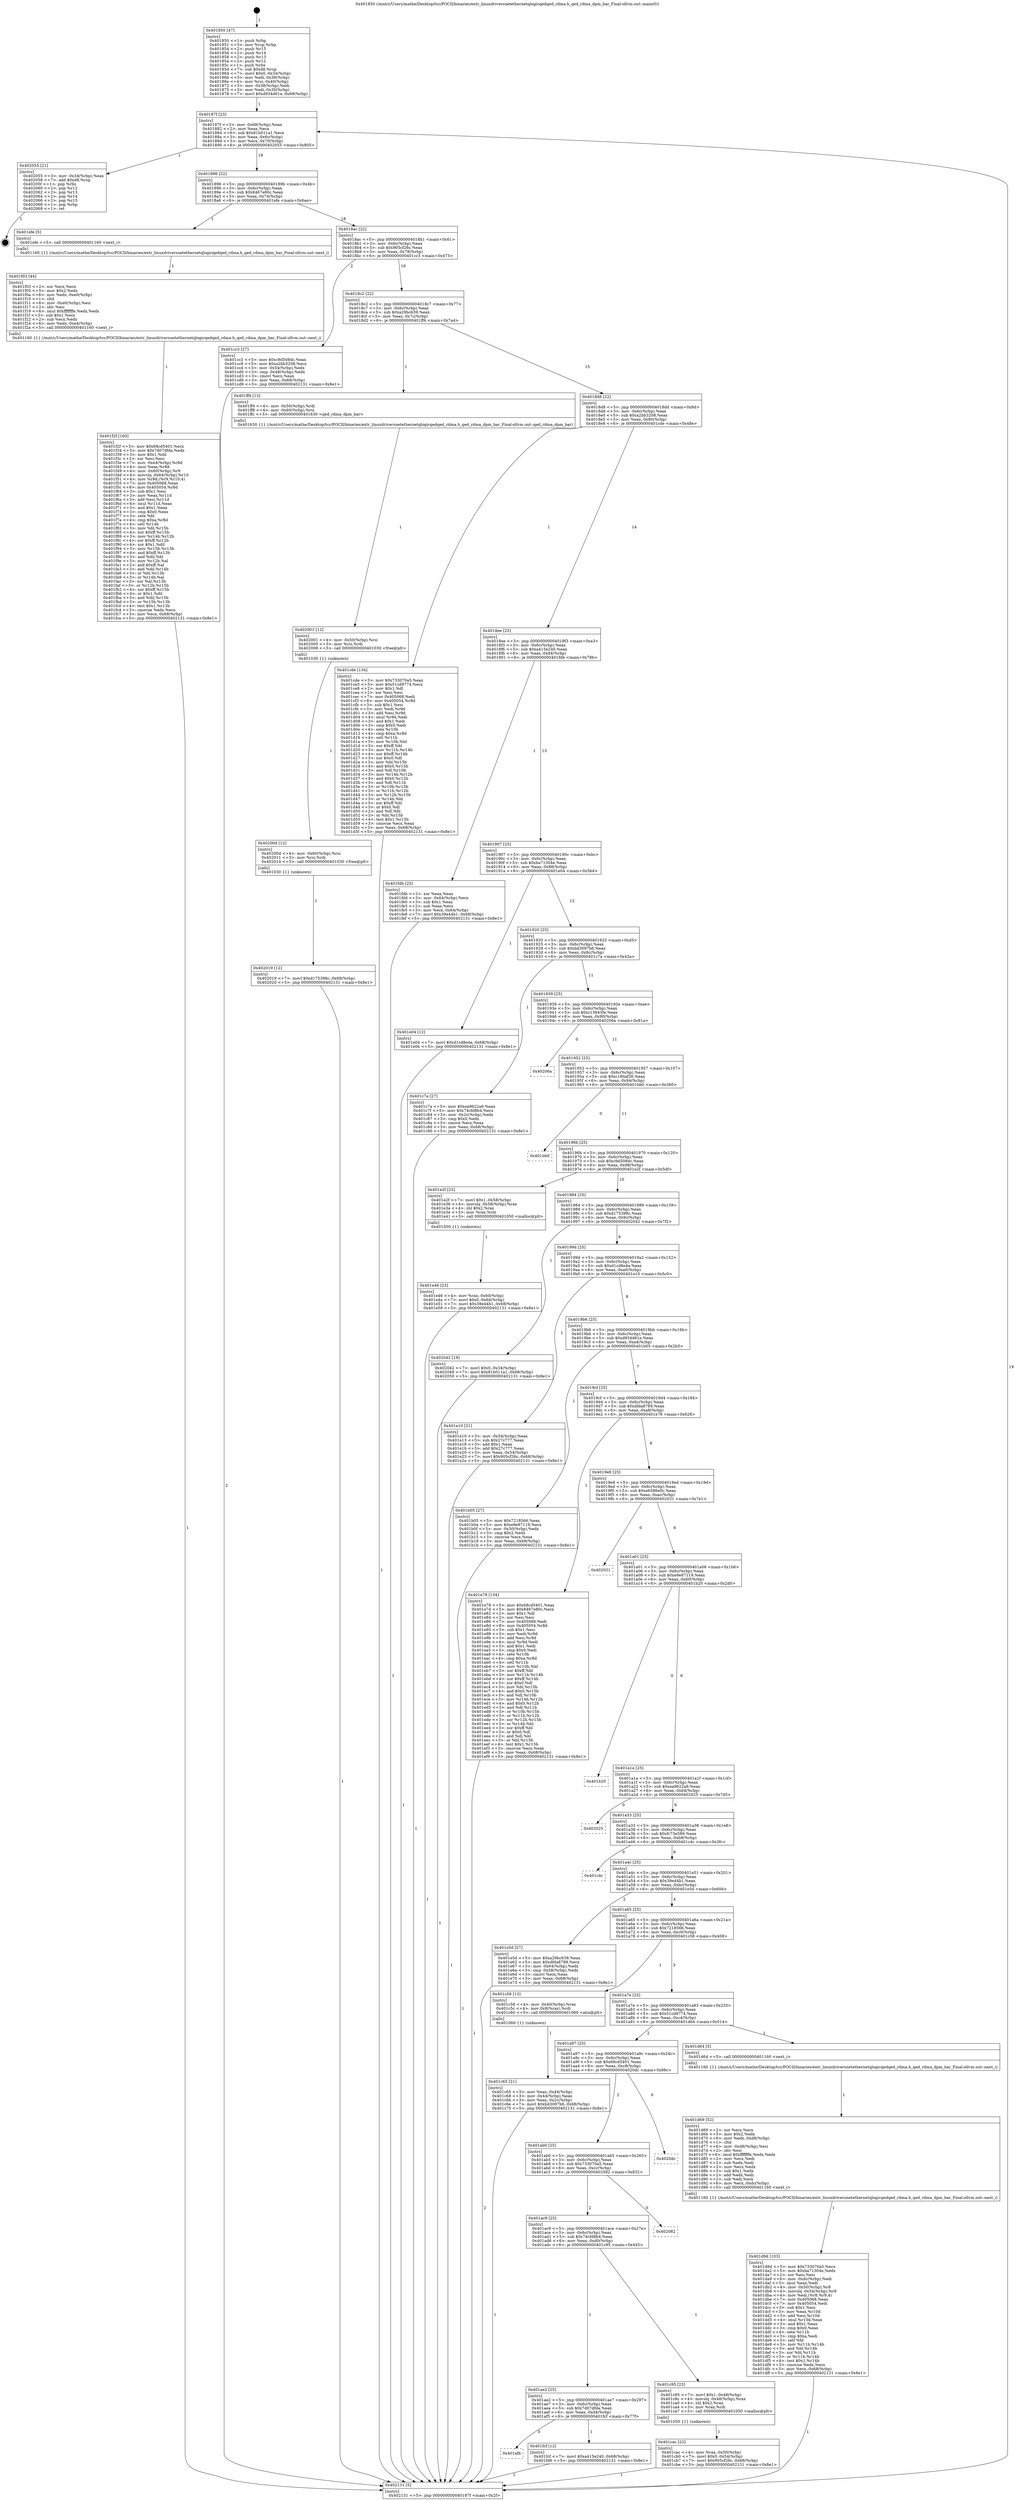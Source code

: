 digraph "0x401850" {
  label = "0x401850 (/mnt/c/Users/mathe/Desktop/tcc/POCII/binaries/extr_linuxdriversnetethernetqlogicqedqed_rdma.h_qed_rdma_dpm_bar_Final-ollvm.out::main(0))"
  labelloc = "t"
  node[shape=record]

  Entry [label="",width=0.3,height=0.3,shape=circle,fillcolor=black,style=filled]
  "0x40187f" [label="{
     0x40187f [23]\l
     | [instrs]\l
     &nbsp;&nbsp;0x40187f \<+3\>: mov -0x68(%rbp),%eax\l
     &nbsp;&nbsp;0x401882 \<+2\>: mov %eax,%ecx\l
     &nbsp;&nbsp;0x401884 \<+6\>: sub $0x81b011a1,%ecx\l
     &nbsp;&nbsp;0x40188a \<+3\>: mov %eax,-0x6c(%rbp)\l
     &nbsp;&nbsp;0x40188d \<+3\>: mov %ecx,-0x70(%rbp)\l
     &nbsp;&nbsp;0x401890 \<+6\>: je 0000000000402055 \<main+0x805\>\l
  }"]
  "0x402055" [label="{
     0x402055 [21]\l
     | [instrs]\l
     &nbsp;&nbsp;0x402055 \<+3\>: mov -0x34(%rbp),%eax\l
     &nbsp;&nbsp;0x402058 \<+7\>: add $0xd8,%rsp\l
     &nbsp;&nbsp;0x40205f \<+1\>: pop %rbx\l
     &nbsp;&nbsp;0x402060 \<+2\>: pop %r12\l
     &nbsp;&nbsp;0x402062 \<+2\>: pop %r13\l
     &nbsp;&nbsp;0x402064 \<+2\>: pop %r14\l
     &nbsp;&nbsp;0x402066 \<+2\>: pop %r15\l
     &nbsp;&nbsp;0x402068 \<+1\>: pop %rbp\l
     &nbsp;&nbsp;0x402069 \<+1\>: ret\l
  }"]
  "0x401896" [label="{
     0x401896 [22]\l
     | [instrs]\l
     &nbsp;&nbsp;0x401896 \<+5\>: jmp 000000000040189b \<main+0x4b\>\l
     &nbsp;&nbsp;0x40189b \<+3\>: mov -0x6c(%rbp),%eax\l
     &nbsp;&nbsp;0x40189e \<+5\>: sub $0x8467e80c,%eax\l
     &nbsp;&nbsp;0x4018a3 \<+3\>: mov %eax,-0x74(%rbp)\l
     &nbsp;&nbsp;0x4018a6 \<+6\>: je 0000000000401efe \<main+0x6ae\>\l
  }"]
  Exit [label="",width=0.3,height=0.3,shape=circle,fillcolor=black,style=filled,peripheries=2]
  "0x401efe" [label="{
     0x401efe [5]\l
     | [instrs]\l
     &nbsp;&nbsp;0x401efe \<+5\>: call 0000000000401160 \<next_i\>\l
     | [calls]\l
     &nbsp;&nbsp;0x401160 \{1\} (/mnt/c/Users/mathe/Desktop/tcc/POCII/binaries/extr_linuxdriversnetethernetqlogicqedqed_rdma.h_qed_rdma_dpm_bar_Final-ollvm.out::next_i)\l
  }"]
  "0x4018ac" [label="{
     0x4018ac [22]\l
     | [instrs]\l
     &nbsp;&nbsp;0x4018ac \<+5\>: jmp 00000000004018b1 \<main+0x61\>\l
     &nbsp;&nbsp;0x4018b1 \<+3\>: mov -0x6c(%rbp),%eax\l
     &nbsp;&nbsp;0x4018b4 \<+5\>: sub $0x905cf26c,%eax\l
     &nbsp;&nbsp;0x4018b9 \<+3\>: mov %eax,-0x78(%rbp)\l
     &nbsp;&nbsp;0x4018bc \<+6\>: je 0000000000401cc3 \<main+0x473\>\l
  }"]
  "0x402019" [label="{
     0x402019 [12]\l
     | [instrs]\l
     &nbsp;&nbsp;0x402019 \<+7\>: movl $0xd175398c,-0x68(%rbp)\l
     &nbsp;&nbsp;0x402020 \<+5\>: jmp 0000000000402131 \<main+0x8e1\>\l
  }"]
  "0x401cc3" [label="{
     0x401cc3 [27]\l
     | [instrs]\l
     &nbsp;&nbsp;0x401cc3 \<+5\>: mov $0xc9d508dc,%eax\l
     &nbsp;&nbsp;0x401cc8 \<+5\>: mov $0xa2bb3208,%ecx\l
     &nbsp;&nbsp;0x401ccd \<+3\>: mov -0x54(%rbp),%edx\l
     &nbsp;&nbsp;0x401cd0 \<+3\>: cmp -0x48(%rbp),%edx\l
     &nbsp;&nbsp;0x401cd3 \<+3\>: cmovl %ecx,%eax\l
     &nbsp;&nbsp;0x401cd6 \<+3\>: mov %eax,-0x68(%rbp)\l
     &nbsp;&nbsp;0x401cd9 \<+5\>: jmp 0000000000402131 \<main+0x8e1\>\l
  }"]
  "0x4018c2" [label="{
     0x4018c2 [22]\l
     | [instrs]\l
     &nbsp;&nbsp;0x4018c2 \<+5\>: jmp 00000000004018c7 \<main+0x77\>\l
     &nbsp;&nbsp;0x4018c7 \<+3\>: mov -0x6c(%rbp),%eax\l
     &nbsp;&nbsp;0x4018ca \<+5\>: sub $0xa29bc639,%eax\l
     &nbsp;&nbsp;0x4018cf \<+3\>: mov %eax,-0x7c(%rbp)\l
     &nbsp;&nbsp;0x4018d2 \<+6\>: je 0000000000401ff4 \<main+0x7a4\>\l
  }"]
  "0x40200d" [label="{
     0x40200d [12]\l
     | [instrs]\l
     &nbsp;&nbsp;0x40200d \<+4\>: mov -0x60(%rbp),%rsi\l
     &nbsp;&nbsp;0x402011 \<+3\>: mov %rsi,%rdi\l
     &nbsp;&nbsp;0x402014 \<+5\>: call 0000000000401030 \<free@plt\>\l
     | [calls]\l
     &nbsp;&nbsp;0x401030 \{1\} (unknown)\l
  }"]
  "0x401ff4" [label="{
     0x401ff4 [13]\l
     | [instrs]\l
     &nbsp;&nbsp;0x401ff4 \<+4\>: mov -0x50(%rbp),%rdi\l
     &nbsp;&nbsp;0x401ff8 \<+4\>: mov -0x60(%rbp),%rsi\l
     &nbsp;&nbsp;0x401ffc \<+5\>: call 0000000000401630 \<qed_rdma_dpm_bar\>\l
     | [calls]\l
     &nbsp;&nbsp;0x401630 \{1\} (/mnt/c/Users/mathe/Desktop/tcc/POCII/binaries/extr_linuxdriversnetethernetqlogicqedqed_rdma.h_qed_rdma_dpm_bar_Final-ollvm.out::qed_rdma_dpm_bar)\l
  }"]
  "0x4018d8" [label="{
     0x4018d8 [22]\l
     | [instrs]\l
     &nbsp;&nbsp;0x4018d8 \<+5\>: jmp 00000000004018dd \<main+0x8d\>\l
     &nbsp;&nbsp;0x4018dd \<+3\>: mov -0x6c(%rbp),%eax\l
     &nbsp;&nbsp;0x4018e0 \<+5\>: sub $0xa2bb3208,%eax\l
     &nbsp;&nbsp;0x4018e5 \<+3\>: mov %eax,-0x80(%rbp)\l
     &nbsp;&nbsp;0x4018e8 \<+6\>: je 0000000000401cde \<main+0x48e\>\l
  }"]
  "0x402001" [label="{
     0x402001 [12]\l
     | [instrs]\l
     &nbsp;&nbsp;0x402001 \<+4\>: mov -0x50(%rbp),%rsi\l
     &nbsp;&nbsp;0x402005 \<+3\>: mov %rsi,%rdi\l
     &nbsp;&nbsp;0x402008 \<+5\>: call 0000000000401030 \<free@plt\>\l
     | [calls]\l
     &nbsp;&nbsp;0x401030 \{1\} (unknown)\l
  }"]
  "0x401cde" [label="{
     0x401cde [134]\l
     | [instrs]\l
     &nbsp;&nbsp;0x401cde \<+5\>: mov $0x733070a5,%eax\l
     &nbsp;&nbsp;0x401ce3 \<+5\>: mov $0x51cd9774,%ecx\l
     &nbsp;&nbsp;0x401ce8 \<+2\>: mov $0x1,%dl\l
     &nbsp;&nbsp;0x401cea \<+2\>: xor %esi,%esi\l
     &nbsp;&nbsp;0x401cec \<+7\>: mov 0x405068,%edi\l
     &nbsp;&nbsp;0x401cf3 \<+8\>: mov 0x405054,%r8d\l
     &nbsp;&nbsp;0x401cfb \<+3\>: sub $0x1,%esi\l
     &nbsp;&nbsp;0x401cfe \<+3\>: mov %edi,%r9d\l
     &nbsp;&nbsp;0x401d01 \<+3\>: add %esi,%r9d\l
     &nbsp;&nbsp;0x401d04 \<+4\>: imul %r9d,%edi\l
     &nbsp;&nbsp;0x401d08 \<+3\>: and $0x1,%edi\l
     &nbsp;&nbsp;0x401d0b \<+3\>: cmp $0x0,%edi\l
     &nbsp;&nbsp;0x401d0e \<+4\>: sete %r10b\l
     &nbsp;&nbsp;0x401d12 \<+4\>: cmp $0xa,%r8d\l
     &nbsp;&nbsp;0x401d16 \<+4\>: setl %r11b\l
     &nbsp;&nbsp;0x401d1a \<+3\>: mov %r10b,%bl\l
     &nbsp;&nbsp;0x401d1d \<+3\>: xor $0xff,%bl\l
     &nbsp;&nbsp;0x401d20 \<+3\>: mov %r11b,%r14b\l
     &nbsp;&nbsp;0x401d23 \<+4\>: xor $0xff,%r14b\l
     &nbsp;&nbsp;0x401d27 \<+3\>: xor $0x0,%dl\l
     &nbsp;&nbsp;0x401d2a \<+3\>: mov %bl,%r15b\l
     &nbsp;&nbsp;0x401d2d \<+4\>: and $0x0,%r15b\l
     &nbsp;&nbsp;0x401d31 \<+3\>: and %dl,%r10b\l
     &nbsp;&nbsp;0x401d34 \<+3\>: mov %r14b,%r12b\l
     &nbsp;&nbsp;0x401d37 \<+4\>: and $0x0,%r12b\l
     &nbsp;&nbsp;0x401d3b \<+3\>: and %dl,%r11b\l
     &nbsp;&nbsp;0x401d3e \<+3\>: or %r10b,%r15b\l
     &nbsp;&nbsp;0x401d41 \<+3\>: or %r11b,%r12b\l
     &nbsp;&nbsp;0x401d44 \<+3\>: xor %r12b,%r15b\l
     &nbsp;&nbsp;0x401d47 \<+3\>: or %r14b,%bl\l
     &nbsp;&nbsp;0x401d4a \<+3\>: xor $0xff,%bl\l
     &nbsp;&nbsp;0x401d4d \<+3\>: or $0x0,%dl\l
     &nbsp;&nbsp;0x401d50 \<+2\>: and %dl,%bl\l
     &nbsp;&nbsp;0x401d52 \<+3\>: or %bl,%r15b\l
     &nbsp;&nbsp;0x401d55 \<+4\>: test $0x1,%r15b\l
     &nbsp;&nbsp;0x401d59 \<+3\>: cmovne %ecx,%eax\l
     &nbsp;&nbsp;0x401d5c \<+3\>: mov %eax,-0x68(%rbp)\l
     &nbsp;&nbsp;0x401d5f \<+5\>: jmp 0000000000402131 \<main+0x8e1\>\l
  }"]
  "0x4018ee" [label="{
     0x4018ee [25]\l
     | [instrs]\l
     &nbsp;&nbsp;0x4018ee \<+5\>: jmp 00000000004018f3 \<main+0xa3\>\l
     &nbsp;&nbsp;0x4018f3 \<+3\>: mov -0x6c(%rbp),%eax\l
     &nbsp;&nbsp;0x4018f6 \<+5\>: sub $0xa415e240,%eax\l
     &nbsp;&nbsp;0x4018fb \<+6\>: mov %eax,-0x84(%rbp)\l
     &nbsp;&nbsp;0x401901 \<+6\>: je 0000000000401fdb \<main+0x78b\>\l
  }"]
  "0x401afb" [label="{
     0x401afb\l
  }", style=dashed]
  "0x401fdb" [label="{
     0x401fdb [25]\l
     | [instrs]\l
     &nbsp;&nbsp;0x401fdb \<+2\>: xor %eax,%eax\l
     &nbsp;&nbsp;0x401fdd \<+3\>: mov -0x64(%rbp),%ecx\l
     &nbsp;&nbsp;0x401fe0 \<+3\>: sub $0x1,%eax\l
     &nbsp;&nbsp;0x401fe3 \<+2\>: sub %eax,%ecx\l
     &nbsp;&nbsp;0x401fe5 \<+3\>: mov %ecx,-0x64(%rbp)\l
     &nbsp;&nbsp;0x401fe8 \<+7\>: movl $0x39e44b1,-0x68(%rbp)\l
     &nbsp;&nbsp;0x401fef \<+5\>: jmp 0000000000402131 \<main+0x8e1\>\l
  }"]
  "0x401907" [label="{
     0x401907 [25]\l
     | [instrs]\l
     &nbsp;&nbsp;0x401907 \<+5\>: jmp 000000000040190c \<main+0xbc\>\l
     &nbsp;&nbsp;0x40190c \<+3\>: mov -0x6c(%rbp),%eax\l
     &nbsp;&nbsp;0x40190f \<+5\>: sub $0xba71304e,%eax\l
     &nbsp;&nbsp;0x401914 \<+6\>: mov %eax,-0x88(%rbp)\l
     &nbsp;&nbsp;0x40191a \<+6\>: je 0000000000401e04 \<main+0x5b4\>\l
  }"]
  "0x401fcf" [label="{
     0x401fcf [12]\l
     | [instrs]\l
     &nbsp;&nbsp;0x401fcf \<+7\>: movl $0xa415e240,-0x68(%rbp)\l
     &nbsp;&nbsp;0x401fd6 \<+5\>: jmp 0000000000402131 \<main+0x8e1\>\l
  }"]
  "0x401e04" [label="{
     0x401e04 [12]\l
     | [instrs]\l
     &nbsp;&nbsp;0x401e04 \<+7\>: movl $0xd1cd8e4a,-0x68(%rbp)\l
     &nbsp;&nbsp;0x401e0b \<+5\>: jmp 0000000000402131 \<main+0x8e1\>\l
  }"]
  "0x401920" [label="{
     0x401920 [25]\l
     | [instrs]\l
     &nbsp;&nbsp;0x401920 \<+5\>: jmp 0000000000401925 \<main+0xd5\>\l
     &nbsp;&nbsp;0x401925 \<+3\>: mov -0x6c(%rbp),%eax\l
     &nbsp;&nbsp;0x401928 \<+5\>: sub $0xbd3097b6,%eax\l
     &nbsp;&nbsp;0x40192d \<+6\>: mov %eax,-0x8c(%rbp)\l
     &nbsp;&nbsp;0x401933 \<+6\>: je 0000000000401c7a \<main+0x42a\>\l
  }"]
  "0x401f2f" [label="{
     0x401f2f [160]\l
     | [instrs]\l
     &nbsp;&nbsp;0x401f2f \<+5\>: mov $0x68cd5401,%ecx\l
     &nbsp;&nbsp;0x401f34 \<+5\>: mov $0x7d07dfda,%edx\l
     &nbsp;&nbsp;0x401f39 \<+3\>: mov $0x1,%dil\l
     &nbsp;&nbsp;0x401f3c \<+2\>: xor %esi,%esi\l
     &nbsp;&nbsp;0x401f3e \<+7\>: mov -0xe4(%rbp),%r8d\l
     &nbsp;&nbsp;0x401f45 \<+4\>: imul %eax,%r8d\l
     &nbsp;&nbsp;0x401f49 \<+4\>: mov -0x60(%rbp),%r9\l
     &nbsp;&nbsp;0x401f4d \<+4\>: movslq -0x64(%rbp),%r10\l
     &nbsp;&nbsp;0x401f51 \<+4\>: mov %r8d,(%r9,%r10,4)\l
     &nbsp;&nbsp;0x401f55 \<+7\>: mov 0x405068,%eax\l
     &nbsp;&nbsp;0x401f5c \<+8\>: mov 0x405054,%r8d\l
     &nbsp;&nbsp;0x401f64 \<+3\>: sub $0x1,%esi\l
     &nbsp;&nbsp;0x401f67 \<+3\>: mov %eax,%r11d\l
     &nbsp;&nbsp;0x401f6a \<+3\>: add %esi,%r11d\l
     &nbsp;&nbsp;0x401f6d \<+4\>: imul %r11d,%eax\l
     &nbsp;&nbsp;0x401f71 \<+3\>: and $0x1,%eax\l
     &nbsp;&nbsp;0x401f74 \<+3\>: cmp $0x0,%eax\l
     &nbsp;&nbsp;0x401f77 \<+3\>: sete %bl\l
     &nbsp;&nbsp;0x401f7a \<+4\>: cmp $0xa,%r8d\l
     &nbsp;&nbsp;0x401f7e \<+4\>: setl %r14b\l
     &nbsp;&nbsp;0x401f82 \<+3\>: mov %bl,%r15b\l
     &nbsp;&nbsp;0x401f85 \<+4\>: xor $0xff,%r15b\l
     &nbsp;&nbsp;0x401f89 \<+3\>: mov %r14b,%r12b\l
     &nbsp;&nbsp;0x401f8c \<+4\>: xor $0xff,%r12b\l
     &nbsp;&nbsp;0x401f90 \<+4\>: xor $0x1,%dil\l
     &nbsp;&nbsp;0x401f94 \<+3\>: mov %r15b,%r13b\l
     &nbsp;&nbsp;0x401f97 \<+4\>: and $0xff,%r13b\l
     &nbsp;&nbsp;0x401f9b \<+3\>: and %dil,%bl\l
     &nbsp;&nbsp;0x401f9e \<+3\>: mov %r12b,%al\l
     &nbsp;&nbsp;0x401fa1 \<+2\>: and $0xff,%al\l
     &nbsp;&nbsp;0x401fa3 \<+3\>: and %dil,%r14b\l
     &nbsp;&nbsp;0x401fa6 \<+3\>: or %bl,%r13b\l
     &nbsp;&nbsp;0x401fa9 \<+3\>: or %r14b,%al\l
     &nbsp;&nbsp;0x401fac \<+3\>: xor %al,%r13b\l
     &nbsp;&nbsp;0x401faf \<+3\>: or %r12b,%r15b\l
     &nbsp;&nbsp;0x401fb2 \<+4\>: xor $0xff,%r15b\l
     &nbsp;&nbsp;0x401fb6 \<+4\>: or $0x1,%dil\l
     &nbsp;&nbsp;0x401fba \<+3\>: and %dil,%r15b\l
     &nbsp;&nbsp;0x401fbd \<+3\>: or %r15b,%r13b\l
     &nbsp;&nbsp;0x401fc0 \<+4\>: test $0x1,%r13b\l
     &nbsp;&nbsp;0x401fc4 \<+3\>: cmovne %edx,%ecx\l
     &nbsp;&nbsp;0x401fc7 \<+3\>: mov %ecx,-0x68(%rbp)\l
     &nbsp;&nbsp;0x401fca \<+5\>: jmp 0000000000402131 \<main+0x8e1\>\l
  }"]
  "0x401c7a" [label="{
     0x401c7a [27]\l
     | [instrs]\l
     &nbsp;&nbsp;0x401c7a \<+5\>: mov $0xea9622a9,%eax\l
     &nbsp;&nbsp;0x401c7f \<+5\>: mov $0x74cfd8b4,%ecx\l
     &nbsp;&nbsp;0x401c84 \<+3\>: mov -0x2c(%rbp),%edx\l
     &nbsp;&nbsp;0x401c87 \<+3\>: cmp $0x0,%edx\l
     &nbsp;&nbsp;0x401c8a \<+3\>: cmove %ecx,%eax\l
     &nbsp;&nbsp;0x401c8d \<+3\>: mov %eax,-0x68(%rbp)\l
     &nbsp;&nbsp;0x401c90 \<+5\>: jmp 0000000000402131 \<main+0x8e1\>\l
  }"]
  "0x401939" [label="{
     0x401939 [25]\l
     | [instrs]\l
     &nbsp;&nbsp;0x401939 \<+5\>: jmp 000000000040193e \<main+0xee\>\l
     &nbsp;&nbsp;0x40193e \<+3\>: mov -0x6c(%rbp),%eax\l
     &nbsp;&nbsp;0x401941 \<+5\>: sub $0xc13643fe,%eax\l
     &nbsp;&nbsp;0x401946 \<+6\>: mov %eax,-0x90(%rbp)\l
     &nbsp;&nbsp;0x40194c \<+6\>: je 000000000040206a \<main+0x81a\>\l
  }"]
  "0x401f03" [label="{
     0x401f03 [44]\l
     | [instrs]\l
     &nbsp;&nbsp;0x401f03 \<+2\>: xor %ecx,%ecx\l
     &nbsp;&nbsp;0x401f05 \<+5\>: mov $0x2,%edx\l
     &nbsp;&nbsp;0x401f0a \<+6\>: mov %edx,-0xe0(%rbp)\l
     &nbsp;&nbsp;0x401f10 \<+1\>: cltd\l
     &nbsp;&nbsp;0x401f11 \<+6\>: mov -0xe0(%rbp),%esi\l
     &nbsp;&nbsp;0x401f17 \<+2\>: idiv %esi\l
     &nbsp;&nbsp;0x401f19 \<+6\>: imul $0xfffffffe,%edx,%edx\l
     &nbsp;&nbsp;0x401f1f \<+3\>: sub $0x1,%ecx\l
     &nbsp;&nbsp;0x401f22 \<+2\>: sub %ecx,%edx\l
     &nbsp;&nbsp;0x401f24 \<+6\>: mov %edx,-0xe4(%rbp)\l
     &nbsp;&nbsp;0x401f2a \<+5\>: call 0000000000401160 \<next_i\>\l
     | [calls]\l
     &nbsp;&nbsp;0x401160 \{1\} (/mnt/c/Users/mathe/Desktop/tcc/POCII/binaries/extr_linuxdriversnetethernetqlogicqedqed_rdma.h_qed_rdma_dpm_bar_Final-ollvm.out::next_i)\l
  }"]
  "0x40206a" [label="{
     0x40206a\l
  }", style=dashed]
  "0x401952" [label="{
     0x401952 [25]\l
     | [instrs]\l
     &nbsp;&nbsp;0x401952 \<+5\>: jmp 0000000000401957 \<main+0x107\>\l
     &nbsp;&nbsp;0x401957 \<+3\>: mov -0x6c(%rbp),%eax\l
     &nbsp;&nbsp;0x40195a \<+5\>: sub $0xc180af26,%eax\l
     &nbsp;&nbsp;0x40195f \<+6\>: mov %eax,-0x94(%rbp)\l
     &nbsp;&nbsp;0x401965 \<+6\>: je 0000000000401bb0 \<main+0x360\>\l
  }"]
  "0x401e46" [label="{
     0x401e46 [23]\l
     | [instrs]\l
     &nbsp;&nbsp;0x401e46 \<+4\>: mov %rax,-0x60(%rbp)\l
     &nbsp;&nbsp;0x401e4a \<+7\>: movl $0x0,-0x64(%rbp)\l
     &nbsp;&nbsp;0x401e51 \<+7\>: movl $0x39e44b1,-0x68(%rbp)\l
     &nbsp;&nbsp;0x401e58 \<+5\>: jmp 0000000000402131 \<main+0x8e1\>\l
  }"]
  "0x401bb0" [label="{
     0x401bb0\l
  }", style=dashed]
  "0x40196b" [label="{
     0x40196b [25]\l
     | [instrs]\l
     &nbsp;&nbsp;0x40196b \<+5\>: jmp 0000000000401970 \<main+0x120\>\l
     &nbsp;&nbsp;0x401970 \<+3\>: mov -0x6c(%rbp),%eax\l
     &nbsp;&nbsp;0x401973 \<+5\>: sub $0xc9d508dc,%eax\l
     &nbsp;&nbsp;0x401978 \<+6\>: mov %eax,-0x98(%rbp)\l
     &nbsp;&nbsp;0x40197e \<+6\>: je 0000000000401e2f \<main+0x5df\>\l
  }"]
  "0x401d9d" [label="{
     0x401d9d [103]\l
     | [instrs]\l
     &nbsp;&nbsp;0x401d9d \<+5\>: mov $0x733070a5,%ecx\l
     &nbsp;&nbsp;0x401da2 \<+5\>: mov $0xba71304e,%edx\l
     &nbsp;&nbsp;0x401da7 \<+2\>: xor %esi,%esi\l
     &nbsp;&nbsp;0x401da9 \<+6\>: mov -0xdc(%rbp),%edi\l
     &nbsp;&nbsp;0x401daf \<+3\>: imul %eax,%edi\l
     &nbsp;&nbsp;0x401db2 \<+4\>: mov -0x50(%rbp),%r8\l
     &nbsp;&nbsp;0x401db6 \<+4\>: movslq -0x54(%rbp),%r9\l
     &nbsp;&nbsp;0x401dba \<+4\>: mov %edi,(%r8,%r9,4)\l
     &nbsp;&nbsp;0x401dbe \<+7\>: mov 0x405068,%eax\l
     &nbsp;&nbsp;0x401dc5 \<+7\>: mov 0x405054,%edi\l
     &nbsp;&nbsp;0x401dcc \<+3\>: sub $0x1,%esi\l
     &nbsp;&nbsp;0x401dcf \<+3\>: mov %eax,%r10d\l
     &nbsp;&nbsp;0x401dd2 \<+3\>: add %esi,%r10d\l
     &nbsp;&nbsp;0x401dd5 \<+4\>: imul %r10d,%eax\l
     &nbsp;&nbsp;0x401dd9 \<+3\>: and $0x1,%eax\l
     &nbsp;&nbsp;0x401ddc \<+3\>: cmp $0x0,%eax\l
     &nbsp;&nbsp;0x401ddf \<+4\>: sete %r11b\l
     &nbsp;&nbsp;0x401de3 \<+3\>: cmp $0xa,%edi\l
     &nbsp;&nbsp;0x401de6 \<+3\>: setl %bl\l
     &nbsp;&nbsp;0x401de9 \<+3\>: mov %r11b,%r14b\l
     &nbsp;&nbsp;0x401dec \<+3\>: and %bl,%r14b\l
     &nbsp;&nbsp;0x401def \<+3\>: xor %bl,%r11b\l
     &nbsp;&nbsp;0x401df2 \<+3\>: or %r11b,%r14b\l
     &nbsp;&nbsp;0x401df5 \<+4\>: test $0x1,%r14b\l
     &nbsp;&nbsp;0x401df9 \<+3\>: cmovne %edx,%ecx\l
     &nbsp;&nbsp;0x401dfc \<+3\>: mov %ecx,-0x68(%rbp)\l
     &nbsp;&nbsp;0x401dff \<+5\>: jmp 0000000000402131 \<main+0x8e1\>\l
  }"]
  "0x401e2f" [label="{
     0x401e2f [23]\l
     | [instrs]\l
     &nbsp;&nbsp;0x401e2f \<+7\>: movl $0x1,-0x58(%rbp)\l
     &nbsp;&nbsp;0x401e36 \<+4\>: movslq -0x58(%rbp),%rax\l
     &nbsp;&nbsp;0x401e3a \<+4\>: shl $0x2,%rax\l
     &nbsp;&nbsp;0x401e3e \<+3\>: mov %rax,%rdi\l
     &nbsp;&nbsp;0x401e41 \<+5\>: call 0000000000401050 \<malloc@plt\>\l
     | [calls]\l
     &nbsp;&nbsp;0x401050 \{1\} (unknown)\l
  }"]
  "0x401984" [label="{
     0x401984 [25]\l
     | [instrs]\l
     &nbsp;&nbsp;0x401984 \<+5\>: jmp 0000000000401989 \<main+0x139\>\l
     &nbsp;&nbsp;0x401989 \<+3\>: mov -0x6c(%rbp),%eax\l
     &nbsp;&nbsp;0x40198c \<+5\>: sub $0xd175398c,%eax\l
     &nbsp;&nbsp;0x401991 \<+6\>: mov %eax,-0x9c(%rbp)\l
     &nbsp;&nbsp;0x401997 \<+6\>: je 0000000000402042 \<main+0x7f2\>\l
  }"]
  "0x401d69" [label="{
     0x401d69 [52]\l
     | [instrs]\l
     &nbsp;&nbsp;0x401d69 \<+2\>: xor %ecx,%ecx\l
     &nbsp;&nbsp;0x401d6b \<+5\>: mov $0x2,%edx\l
     &nbsp;&nbsp;0x401d70 \<+6\>: mov %edx,-0xd8(%rbp)\l
     &nbsp;&nbsp;0x401d76 \<+1\>: cltd\l
     &nbsp;&nbsp;0x401d77 \<+6\>: mov -0xd8(%rbp),%esi\l
     &nbsp;&nbsp;0x401d7d \<+2\>: idiv %esi\l
     &nbsp;&nbsp;0x401d7f \<+6\>: imul $0xfffffffe,%edx,%edx\l
     &nbsp;&nbsp;0x401d85 \<+2\>: mov %ecx,%edi\l
     &nbsp;&nbsp;0x401d87 \<+2\>: sub %edx,%edi\l
     &nbsp;&nbsp;0x401d89 \<+2\>: mov %ecx,%edx\l
     &nbsp;&nbsp;0x401d8b \<+3\>: sub $0x1,%edx\l
     &nbsp;&nbsp;0x401d8e \<+2\>: add %edx,%edi\l
     &nbsp;&nbsp;0x401d90 \<+2\>: sub %edi,%ecx\l
     &nbsp;&nbsp;0x401d92 \<+6\>: mov %ecx,-0xdc(%rbp)\l
     &nbsp;&nbsp;0x401d98 \<+5\>: call 0000000000401160 \<next_i\>\l
     | [calls]\l
     &nbsp;&nbsp;0x401160 \{1\} (/mnt/c/Users/mathe/Desktop/tcc/POCII/binaries/extr_linuxdriversnetethernetqlogicqedqed_rdma.h_qed_rdma_dpm_bar_Final-ollvm.out::next_i)\l
  }"]
  "0x402042" [label="{
     0x402042 [19]\l
     | [instrs]\l
     &nbsp;&nbsp;0x402042 \<+7\>: movl $0x0,-0x34(%rbp)\l
     &nbsp;&nbsp;0x402049 \<+7\>: movl $0x81b011a1,-0x68(%rbp)\l
     &nbsp;&nbsp;0x402050 \<+5\>: jmp 0000000000402131 \<main+0x8e1\>\l
  }"]
  "0x40199d" [label="{
     0x40199d [25]\l
     | [instrs]\l
     &nbsp;&nbsp;0x40199d \<+5\>: jmp 00000000004019a2 \<main+0x152\>\l
     &nbsp;&nbsp;0x4019a2 \<+3\>: mov -0x6c(%rbp),%eax\l
     &nbsp;&nbsp;0x4019a5 \<+5\>: sub $0xd1cd8e4a,%eax\l
     &nbsp;&nbsp;0x4019aa \<+6\>: mov %eax,-0xa0(%rbp)\l
     &nbsp;&nbsp;0x4019b0 \<+6\>: je 0000000000401e10 \<main+0x5c0\>\l
  }"]
  "0x401cac" [label="{
     0x401cac [23]\l
     | [instrs]\l
     &nbsp;&nbsp;0x401cac \<+4\>: mov %rax,-0x50(%rbp)\l
     &nbsp;&nbsp;0x401cb0 \<+7\>: movl $0x0,-0x54(%rbp)\l
     &nbsp;&nbsp;0x401cb7 \<+7\>: movl $0x905cf26c,-0x68(%rbp)\l
     &nbsp;&nbsp;0x401cbe \<+5\>: jmp 0000000000402131 \<main+0x8e1\>\l
  }"]
  "0x401e10" [label="{
     0x401e10 [31]\l
     | [instrs]\l
     &nbsp;&nbsp;0x401e10 \<+3\>: mov -0x54(%rbp),%eax\l
     &nbsp;&nbsp;0x401e13 \<+5\>: sub $0x27c777,%eax\l
     &nbsp;&nbsp;0x401e18 \<+3\>: add $0x1,%eax\l
     &nbsp;&nbsp;0x401e1b \<+5\>: add $0x27c777,%eax\l
     &nbsp;&nbsp;0x401e20 \<+3\>: mov %eax,-0x54(%rbp)\l
     &nbsp;&nbsp;0x401e23 \<+7\>: movl $0x905cf26c,-0x68(%rbp)\l
     &nbsp;&nbsp;0x401e2a \<+5\>: jmp 0000000000402131 \<main+0x8e1\>\l
  }"]
  "0x4019b6" [label="{
     0x4019b6 [25]\l
     | [instrs]\l
     &nbsp;&nbsp;0x4019b6 \<+5\>: jmp 00000000004019bb \<main+0x16b\>\l
     &nbsp;&nbsp;0x4019bb \<+3\>: mov -0x6c(%rbp),%eax\l
     &nbsp;&nbsp;0x4019be \<+5\>: sub $0xd934d61e,%eax\l
     &nbsp;&nbsp;0x4019c3 \<+6\>: mov %eax,-0xa4(%rbp)\l
     &nbsp;&nbsp;0x4019c9 \<+6\>: je 0000000000401b05 \<main+0x2b5\>\l
  }"]
  "0x401ae2" [label="{
     0x401ae2 [25]\l
     | [instrs]\l
     &nbsp;&nbsp;0x401ae2 \<+5\>: jmp 0000000000401ae7 \<main+0x297\>\l
     &nbsp;&nbsp;0x401ae7 \<+3\>: mov -0x6c(%rbp),%eax\l
     &nbsp;&nbsp;0x401aea \<+5\>: sub $0x7d07dfda,%eax\l
     &nbsp;&nbsp;0x401aef \<+6\>: mov %eax,-0xd4(%rbp)\l
     &nbsp;&nbsp;0x401af5 \<+6\>: je 0000000000401fcf \<main+0x77f\>\l
  }"]
  "0x401b05" [label="{
     0x401b05 [27]\l
     | [instrs]\l
     &nbsp;&nbsp;0x401b05 \<+5\>: mov $0x7218566,%eax\l
     &nbsp;&nbsp;0x401b0a \<+5\>: mov $0xe9e87119,%ecx\l
     &nbsp;&nbsp;0x401b0f \<+3\>: mov -0x30(%rbp),%edx\l
     &nbsp;&nbsp;0x401b12 \<+3\>: cmp $0x2,%edx\l
     &nbsp;&nbsp;0x401b15 \<+3\>: cmovne %ecx,%eax\l
     &nbsp;&nbsp;0x401b18 \<+3\>: mov %eax,-0x68(%rbp)\l
     &nbsp;&nbsp;0x401b1b \<+5\>: jmp 0000000000402131 \<main+0x8e1\>\l
  }"]
  "0x4019cf" [label="{
     0x4019cf [25]\l
     | [instrs]\l
     &nbsp;&nbsp;0x4019cf \<+5\>: jmp 00000000004019d4 \<main+0x184\>\l
     &nbsp;&nbsp;0x4019d4 \<+3\>: mov -0x6c(%rbp),%eax\l
     &nbsp;&nbsp;0x4019d7 \<+5\>: sub $0xdfda8789,%eax\l
     &nbsp;&nbsp;0x4019dc \<+6\>: mov %eax,-0xa8(%rbp)\l
     &nbsp;&nbsp;0x4019e2 \<+6\>: je 0000000000401e78 \<main+0x628\>\l
  }"]
  "0x402131" [label="{
     0x402131 [5]\l
     | [instrs]\l
     &nbsp;&nbsp;0x402131 \<+5\>: jmp 000000000040187f \<main+0x2f\>\l
  }"]
  "0x401850" [label="{
     0x401850 [47]\l
     | [instrs]\l
     &nbsp;&nbsp;0x401850 \<+1\>: push %rbp\l
     &nbsp;&nbsp;0x401851 \<+3\>: mov %rsp,%rbp\l
     &nbsp;&nbsp;0x401854 \<+2\>: push %r15\l
     &nbsp;&nbsp;0x401856 \<+2\>: push %r14\l
     &nbsp;&nbsp;0x401858 \<+2\>: push %r13\l
     &nbsp;&nbsp;0x40185a \<+2\>: push %r12\l
     &nbsp;&nbsp;0x40185c \<+1\>: push %rbx\l
     &nbsp;&nbsp;0x40185d \<+7\>: sub $0xd8,%rsp\l
     &nbsp;&nbsp;0x401864 \<+7\>: movl $0x0,-0x34(%rbp)\l
     &nbsp;&nbsp;0x40186b \<+3\>: mov %edi,-0x38(%rbp)\l
     &nbsp;&nbsp;0x40186e \<+4\>: mov %rsi,-0x40(%rbp)\l
     &nbsp;&nbsp;0x401872 \<+3\>: mov -0x38(%rbp),%edi\l
     &nbsp;&nbsp;0x401875 \<+3\>: mov %edi,-0x30(%rbp)\l
     &nbsp;&nbsp;0x401878 \<+7\>: movl $0xd934d61e,-0x68(%rbp)\l
  }"]
  "0x401c95" [label="{
     0x401c95 [23]\l
     | [instrs]\l
     &nbsp;&nbsp;0x401c95 \<+7\>: movl $0x1,-0x48(%rbp)\l
     &nbsp;&nbsp;0x401c9c \<+4\>: movslq -0x48(%rbp),%rax\l
     &nbsp;&nbsp;0x401ca0 \<+4\>: shl $0x2,%rax\l
     &nbsp;&nbsp;0x401ca4 \<+3\>: mov %rax,%rdi\l
     &nbsp;&nbsp;0x401ca7 \<+5\>: call 0000000000401050 \<malloc@plt\>\l
     | [calls]\l
     &nbsp;&nbsp;0x401050 \{1\} (unknown)\l
  }"]
  "0x401e78" [label="{
     0x401e78 [134]\l
     | [instrs]\l
     &nbsp;&nbsp;0x401e78 \<+5\>: mov $0x68cd5401,%eax\l
     &nbsp;&nbsp;0x401e7d \<+5\>: mov $0x8467e80c,%ecx\l
     &nbsp;&nbsp;0x401e82 \<+2\>: mov $0x1,%dl\l
     &nbsp;&nbsp;0x401e84 \<+2\>: xor %esi,%esi\l
     &nbsp;&nbsp;0x401e86 \<+7\>: mov 0x405068,%edi\l
     &nbsp;&nbsp;0x401e8d \<+8\>: mov 0x405054,%r8d\l
     &nbsp;&nbsp;0x401e95 \<+3\>: sub $0x1,%esi\l
     &nbsp;&nbsp;0x401e98 \<+3\>: mov %edi,%r9d\l
     &nbsp;&nbsp;0x401e9b \<+3\>: add %esi,%r9d\l
     &nbsp;&nbsp;0x401e9e \<+4\>: imul %r9d,%edi\l
     &nbsp;&nbsp;0x401ea2 \<+3\>: and $0x1,%edi\l
     &nbsp;&nbsp;0x401ea5 \<+3\>: cmp $0x0,%edi\l
     &nbsp;&nbsp;0x401ea8 \<+4\>: sete %r10b\l
     &nbsp;&nbsp;0x401eac \<+4\>: cmp $0xa,%r8d\l
     &nbsp;&nbsp;0x401eb0 \<+4\>: setl %r11b\l
     &nbsp;&nbsp;0x401eb4 \<+3\>: mov %r10b,%bl\l
     &nbsp;&nbsp;0x401eb7 \<+3\>: xor $0xff,%bl\l
     &nbsp;&nbsp;0x401eba \<+3\>: mov %r11b,%r14b\l
     &nbsp;&nbsp;0x401ebd \<+4\>: xor $0xff,%r14b\l
     &nbsp;&nbsp;0x401ec1 \<+3\>: xor $0x0,%dl\l
     &nbsp;&nbsp;0x401ec4 \<+3\>: mov %bl,%r15b\l
     &nbsp;&nbsp;0x401ec7 \<+4\>: and $0x0,%r15b\l
     &nbsp;&nbsp;0x401ecb \<+3\>: and %dl,%r10b\l
     &nbsp;&nbsp;0x401ece \<+3\>: mov %r14b,%r12b\l
     &nbsp;&nbsp;0x401ed1 \<+4\>: and $0x0,%r12b\l
     &nbsp;&nbsp;0x401ed5 \<+3\>: and %dl,%r11b\l
     &nbsp;&nbsp;0x401ed8 \<+3\>: or %r10b,%r15b\l
     &nbsp;&nbsp;0x401edb \<+3\>: or %r11b,%r12b\l
     &nbsp;&nbsp;0x401ede \<+3\>: xor %r12b,%r15b\l
     &nbsp;&nbsp;0x401ee1 \<+3\>: or %r14b,%bl\l
     &nbsp;&nbsp;0x401ee4 \<+3\>: xor $0xff,%bl\l
     &nbsp;&nbsp;0x401ee7 \<+3\>: or $0x0,%dl\l
     &nbsp;&nbsp;0x401eea \<+2\>: and %dl,%bl\l
     &nbsp;&nbsp;0x401eec \<+3\>: or %bl,%r15b\l
     &nbsp;&nbsp;0x401eef \<+4\>: test $0x1,%r15b\l
     &nbsp;&nbsp;0x401ef3 \<+3\>: cmovne %ecx,%eax\l
     &nbsp;&nbsp;0x401ef6 \<+3\>: mov %eax,-0x68(%rbp)\l
     &nbsp;&nbsp;0x401ef9 \<+5\>: jmp 0000000000402131 \<main+0x8e1\>\l
  }"]
  "0x4019e8" [label="{
     0x4019e8 [25]\l
     | [instrs]\l
     &nbsp;&nbsp;0x4019e8 \<+5\>: jmp 00000000004019ed \<main+0x19d\>\l
     &nbsp;&nbsp;0x4019ed \<+3\>: mov -0x6c(%rbp),%eax\l
     &nbsp;&nbsp;0x4019f0 \<+5\>: sub $0xe6586e0c,%eax\l
     &nbsp;&nbsp;0x4019f5 \<+6\>: mov %eax,-0xac(%rbp)\l
     &nbsp;&nbsp;0x4019fb \<+6\>: je 0000000000402031 \<main+0x7e1\>\l
  }"]
  "0x401ac9" [label="{
     0x401ac9 [25]\l
     | [instrs]\l
     &nbsp;&nbsp;0x401ac9 \<+5\>: jmp 0000000000401ace \<main+0x27e\>\l
     &nbsp;&nbsp;0x401ace \<+3\>: mov -0x6c(%rbp),%eax\l
     &nbsp;&nbsp;0x401ad1 \<+5\>: sub $0x74cfd8b4,%eax\l
     &nbsp;&nbsp;0x401ad6 \<+6\>: mov %eax,-0xd0(%rbp)\l
     &nbsp;&nbsp;0x401adc \<+6\>: je 0000000000401c95 \<main+0x445\>\l
  }"]
  "0x402031" [label="{
     0x402031\l
  }", style=dashed]
  "0x401a01" [label="{
     0x401a01 [25]\l
     | [instrs]\l
     &nbsp;&nbsp;0x401a01 \<+5\>: jmp 0000000000401a06 \<main+0x1b6\>\l
     &nbsp;&nbsp;0x401a06 \<+3\>: mov -0x6c(%rbp),%eax\l
     &nbsp;&nbsp;0x401a09 \<+5\>: sub $0xe9e87119,%eax\l
     &nbsp;&nbsp;0x401a0e \<+6\>: mov %eax,-0xb0(%rbp)\l
     &nbsp;&nbsp;0x401a14 \<+6\>: je 0000000000401b20 \<main+0x2d0\>\l
  }"]
  "0x402082" [label="{
     0x402082\l
  }", style=dashed]
  "0x401b20" [label="{
     0x401b20\l
  }", style=dashed]
  "0x401a1a" [label="{
     0x401a1a [25]\l
     | [instrs]\l
     &nbsp;&nbsp;0x401a1a \<+5\>: jmp 0000000000401a1f \<main+0x1cf\>\l
     &nbsp;&nbsp;0x401a1f \<+3\>: mov -0x6c(%rbp),%eax\l
     &nbsp;&nbsp;0x401a22 \<+5\>: sub $0xea9622a9,%eax\l
     &nbsp;&nbsp;0x401a27 \<+6\>: mov %eax,-0xb4(%rbp)\l
     &nbsp;&nbsp;0x401a2d \<+6\>: je 0000000000402025 \<main+0x7d5\>\l
  }"]
  "0x401ab0" [label="{
     0x401ab0 [25]\l
     | [instrs]\l
     &nbsp;&nbsp;0x401ab0 \<+5\>: jmp 0000000000401ab5 \<main+0x265\>\l
     &nbsp;&nbsp;0x401ab5 \<+3\>: mov -0x6c(%rbp),%eax\l
     &nbsp;&nbsp;0x401ab8 \<+5\>: sub $0x733070a5,%eax\l
     &nbsp;&nbsp;0x401abd \<+6\>: mov %eax,-0xcc(%rbp)\l
     &nbsp;&nbsp;0x401ac3 \<+6\>: je 0000000000402082 \<main+0x832\>\l
  }"]
  "0x402025" [label="{
     0x402025\l
  }", style=dashed]
  "0x401a33" [label="{
     0x401a33 [25]\l
     | [instrs]\l
     &nbsp;&nbsp;0x401a33 \<+5\>: jmp 0000000000401a38 \<main+0x1e8\>\l
     &nbsp;&nbsp;0x401a38 \<+3\>: mov -0x6c(%rbp),%eax\l
     &nbsp;&nbsp;0x401a3b \<+5\>: sub $0xfc73e589,%eax\l
     &nbsp;&nbsp;0x401a40 \<+6\>: mov %eax,-0xb8(%rbp)\l
     &nbsp;&nbsp;0x401a46 \<+6\>: je 0000000000401c4c \<main+0x3fc\>\l
  }"]
  "0x4020dc" [label="{
     0x4020dc\l
  }", style=dashed]
  "0x401c4c" [label="{
     0x401c4c\l
  }", style=dashed]
  "0x401a4c" [label="{
     0x401a4c [25]\l
     | [instrs]\l
     &nbsp;&nbsp;0x401a4c \<+5\>: jmp 0000000000401a51 \<main+0x201\>\l
     &nbsp;&nbsp;0x401a51 \<+3\>: mov -0x6c(%rbp),%eax\l
     &nbsp;&nbsp;0x401a54 \<+5\>: sub $0x39e44b1,%eax\l
     &nbsp;&nbsp;0x401a59 \<+6\>: mov %eax,-0xbc(%rbp)\l
     &nbsp;&nbsp;0x401a5f \<+6\>: je 0000000000401e5d \<main+0x60d\>\l
  }"]
  "0x401a97" [label="{
     0x401a97 [25]\l
     | [instrs]\l
     &nbsp;&nbsp;0x401a97 \<+5\>: jmp 0000000000401a9c \<main+0x24c\>\l
     &nbsp;&nbsp;0x401a9c \<+3\>: mov -0x6c(%rbp),%eax\l
     &nbsp;&nbsp;0x401a9f \<+5\>: sub $0x68cd5401,%eax\l
     &nbsp;&nbsp;0x401aa4 \<+6\>: mov %eax,-0xc8(%rbp)\l
     &nbsp;&nbsp;0x401aaa \<+6\>: je 00000000004020dc \<main+0x88c\>\l
  }"]
  "0x401e5d" [label="{
     0x401e5d [27]\l
     | [instrs]\l
     &nbsp;&nbsp;0x401e5d \<+5\>: mov $0xa29bc639,%eax\l
     &nbsp;&nbsp;0x401e62 \<+5\>: mov $0xdfda8789,%ecx\l
     &nbsp;&nbsp;0x401e67 \<+3\>: mov -0x64(%rbp),%edx\l
     &nbsp;&nbsp;0x401e6a \<+3\>: cmp -0x58(%rbp),%edx\l
     &nbsp;&nbsp;0x401e6d \<+3\>: cmovl %ecx,%eax\l
     &nbsp;&nbsp;0x401e70 \<+3\>: mov %eax,-0x68(%rbp)\l
     &nbsp;&nbsp;0x401e73 \<+5\>: jmp 0000000000402131 \<main+0x8e1\>\l
  }"]
  "0x401a65" [label="{
     0x401a65 [25]\l
     | [instrs]\l
     &nbsp;&nbsp;0x401a65 \<+5\>: jmp 0000000000401a6a \<main+0x21a\>\l
     &nbsp;&nbsp;0x401a6a \<+3\>: mov -0x6c(%rbp),%eax\l
     &nbsp;&nbsp;0x401a6d \<+5\>: sub $0x7218566,%eax\l
     &nbsp;&nbsp;0x401a72 \<+6\>: mov %eax,-0xc0(%rbp)\l
     &nbsp;&nbsp;0x401a78 \<+6\>: je 0000000000401c58 \<main+0x408\>\l
  }"]
  "0x401d64" [label="{
     0x401d64 [5]\l
     | [instrs]\l
     &nbsp;&nbsp;0x401d64 \<+5\>: call 0000000000401160 \<next_i\>\l
     | [calls]\l
     &nbsp;&nbsp;0x401160 \{1\} (/mnt/c/Users/mathe/Desktop/tcc/POCII/binaries/extr_linuxdriversnetethernetqlogicqedqed_rdma.h_qed_rdma_dpm_bar_Final-ollvm.out::next_i)\l
  }"]
  "0x401c58" [label="{
     0x401c58 [13]\l
     | [instrs]\l
     &nbsp;&nbsp;0x401c58 \<+4\>: mov -0x40(%rbp),%rax\l
     &nbsp;&nbsp;0x401c5c \<+4\>: mov 0x8(%rax),%rdi\l
     &nbsp;&nbsp;0x401c60 \<+5\>: call 0000000000401060 \<atoi@plt\>\l
     | [calls]\l
     &nbsp;&nbsp;0x401060 \{1\} (unknown)\l
  }"]
  "0x401a7e" [label="{
     0x401a7e [25]\l
     | [instrs]\l
     &nbsp;&nbsp;0x401a7e \<+5\>: jmp 0000000000401a83 \<main+0x233\>\l
     &nbsp;&nbsp;0x401a83 \<+3\>: mov -0x6c(%rbp),%eax\l
     &nbsp;&nbsp;0x401a86 \<+5\>: sub $0x51cd9774,%eax\l
     &nbsp;&nbsp;0x401a8b \<+6\>: mov %eax,-0xc4(%rbp)\l
     &nbsp;&nbsp;0x401a91 \<+6\>: je 0000000000401d64 \<main+0x514\>\l
  }"]
  "0x401c65" [label="{
     0x401c65 [21]\l
     | [instrs]\l
     &nbsp;&nbsp;0x401c65 \<+3\>: mov %eax,-0x44(%rbp)\l
     &nbsp;&nbsp;0x401c68 \<+3\>: mov -0x44(%rbp),%eax\l
     &nbsp;&nbsp;0x401c6b \<+3\>: mov %eax,-0x2c(%rbp)\l
     &nbsp;&nbsp;0x401c6e \<+7\>: movl $0xbd3097b6,-0x68(%rbp)\l
     &nbsp;&nbsp;0x401c75 \<+5\>: jmp 0000000000402131 \<main+0x8e1\>\l
  }"]
  Entry -> "0x401850" [label=" 1"]
  "0x40187f" -> "0x402055" [label=" 1"]
  "0x40187f" -> "0x401896" [label=" 19"]
  "0x402055" -> Exit [label=" 1"]
  "0x401896" -> "0x401efe" [label=" 1"]
  "0x401896" -> "0x4018ac" [label=" 18"]
  "0x402042" -> "0x402131" [label=" 1"]
  "0x4018ac" -> "0x401cc3" [label=" 2"]
  "0x4018ac" -> "0x4018c2" [label=" 16"]
  "0x402019" -> "0x402131" [label=" 1"]
  "0x4018c2" -> "0x401ff4" [label=" 1"]
  "0x4018c2" -> "0x4018d8" [label=" 15"]
  "0x40200d" -> "0x402019" [label=" 1"]
  "0x4018d8" -> "0x401cde" [label=" 1"]
  "0x4018d8" -> "0x4018ee" [label=" 14"]
  "0x402001" -> "0x40200d" [label=" 1"]
  "0x4018ee" -> "0x401fdb" [label=" 1"]
  "0x4018ee" -> "0x401907" [label=" 13"]
  "0x401ff4" -> "0x402001" [label=" 1"]
  "0x401907" -> "0x401e04" [label=" 1"]
  "0x401907" -> "0x401920" [label=" 12"]
  "0x401fdb" -> "0x402131" [label=" 1"]
  "0x401920" -> "0x401c7a" [label=" 1"]
  "0x401920" -> "0x401939" [label=" 11"]
  "0x401ae2" -> "0x401afb" [label=" 0"]
  "0x401939" -> "0x40206a" [label=" 0"]
  "0x401939" -> "0x401952" [label=" 11"]
  "0x401ae2" -> "0x401fcf" [label=" 1"]
  "0x401952" -> "0x401bb0" [label=" 0"]
  "0x401952" -> "0x40196b" [label=" 11"]
  "0x401fcf" -> "0x402131" [label=" 1"]
  "0x40196b" -> "0x401e2f" [label=" 1"]
  "0x40196b" -> "0x401984" [label=" 10"]
  "0x401f2f" -> "0x402131" [label=" 1"]
  "0x401984" -> "0x402042" [label=" 1"]
  "0x401984" -> "0x40199d" [label=" 9"]
  "0x401f03" -> "0x401f2f" [label=" 1"]
  "0x40199d" -> "0x401e10" [label=" 1"]
  "0x40199d" -> "0x4019b6" [label=" 8"]
  "0x401efe" -> "0x401f03" [label=" 1"]
  "0x4019b6" -> "0x401b05" [label=" 1"]
  "0x4019b6" -> "0x4019cf" [label=" 7"]
  "0x401b05" -> "0x402131" [label=" 1"]
  "0x401850" -> "0x40187f" [label=" 1"]
  "0x402131" -> "0x40187f" [label=" 19"]
  "0x401e78" -> "0x402131" [label=" 1"]
  "0x4019cf" -> "0x401e78" [label=" 1"]
  "0x4019cf" -> "0x4019e8" [label=" 6"]
  "0x401e5d" -> "0x402131" [label=" 2"]
  "0x4019e8" -> "0x402031" [label=" 0"]
  "0x4019e8" -> "0x401a01" [label=" 6"]
  "0x401e2f" -> "0x401e46" [label=" 1"]
  "0x401a01" -> "0x401b20" [label=" 0"]
  "0x401a01" -> "0x401a1a" [label=" 6"]
  "0x401e10" -> "0x402131" [label=" 1"]
  "0x401a1a" -> "0x402025" [label=" 0"]
  "0x401a1a" -> "0x401a33" [label=" 6"]
  "0x401d9d" -> "0x402131" [label=" 1"]
  "0x401a33" -> "0x401c4c" [label=" 0"]
  "0x401a33" -> "0x401a4c" [label=" 6"]
  "0x401d69" -> "0x401d9d" [label=" 1"]
  "0x401a4c" -> "0x401e5d" [label=" 2"]
  "0x401a4c" -> "0x401a65" [label=" 4"]
  "0x401cde" -> "0x402131" [label=" 1"]
  "0x401a65" -> "0x401c58" [label=" 1"]
  "0x401a65" -> "0x401a7e" [label=" 3"]
  "0x401c58" -> "0x401c65" [label=" 1"]
  "0x401c65" -> "0x402131" [label=" 1"]
  "0x401c7a" -> "0x402131" [label=" 1"]
  "0x401cc3" -> "0x402131" [label=" 2"]
  "0x401a7e" -> "0x401d64" [label=" 1"]
  "0x401a7e" -> "0x401a97" [label=" 2"]
  "0x401d64" -> "0x401d69" [label=" 1"]
  "0x401a97" -> "0x4020dc" [label=" 0"]
  "0x401a97" -> "0x401ab0" [label=" 2"]
  "0x401e04" -> "0x402131" [label=" 1"]
  "0x401ab0" -> "0x402082" [label=" 0"]
  "0x401ab0" -> "0x401ac9" [label=" 2"]
  "0x401e46" -> "0x402131" [label=" 1"]
  "0x401ac9" -> "0x401c95" [label=" 1"]
  "0x401ac9" -> "0x401ae2" [label=" 1"]
  "0x401c95" -> "0x401cac" [label=" 1"]
  "0x401cac" -> "0x402131" [label=" 1"]
}
